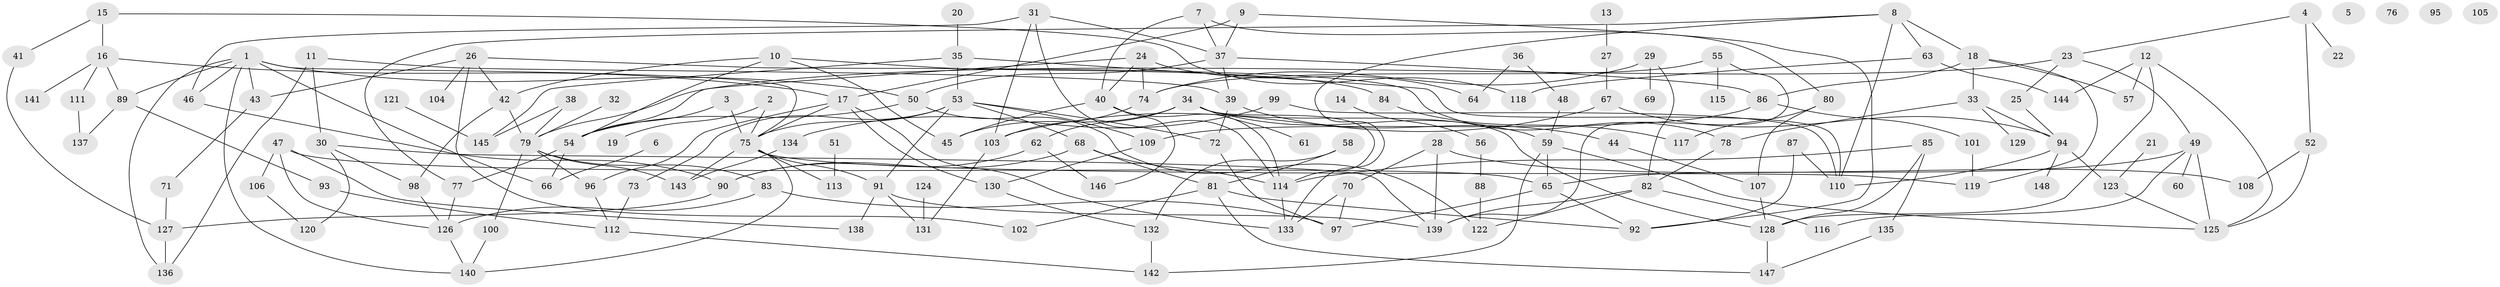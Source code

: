 // Generated by graph-tools (version 1.1) at 2025/33/03/09/25 02:33:38]
// undirected, 148 vertices, 226 edges
graph export_dot {
graph [start="1"]
  node [color=gray90,style=filled];
  1;
  2;
  3;
  4;
  5;
  6;
  7;
  8;
  9;
  10;
  11;
  12;
  13;
  14;
  15;
  16;
  17;
  18;
  19;
  20;
  21;
  22;
  23;
  24;
  25;
  26;
  27;
  28;
  29;
  30;
  31;
  32;
  33;
  34;
  35;
  36;
  37;
  38;
  39;
  40;
  41;
  42;
  43;
  44;
  45;
  46;
  47;
  48;
  49;
  50;
  51;
  52;
  53;
  54;
  55;
  56;
  57;
  58;
  59;
  60;
  61;
  62;
  63;
  64;
  65;
  66;
  67;
  68;
  69;
  70;
  71;
  72;
  73;
  74;
  75;
  76;
  77;
  78;
  79;
  80;
  81;
  82;
  83;
  84;
  85;
  86;
  87;
  88;
  89;
  90;
  91;
  92;
  93;
  94;
  95;
  96;
  97;
  98;
  99;
  100;
  101;
  102;
  103;
  104;
  105;
  106;
  107;
  108;
  109;
  110;
  111;
  112;
  113;
  114;
  115;
  116;
  117;
  118;
  119;
  120;
  121;
  122;
  123;
  124;
  125;
  126;
  127;
  128;
  129;
  130;
  131;
  132;
  133;
  134;
  135;
  136;
  137;
  138;
  139;
  140;
  141;
  142;
  143;
  144;
  145;
  146;
  147;
  148;
  1 -- 43;
  1 -- 46;
  1 -- 50;
  1 -- 66;
  1 -- 75;
  1 -- 89;
  1 -- 136;
  1 -- 140;
  2 -- 19;
  2 -- 75;
  3 -- 54;
  3 -- 75;
  4 -- 22;
  4 -- 23;
  4 -- 52;
  6 -- 66;
  7 -- 37;
  7 -- 40;
  7 -- 80;
  8 -- 18;
  8 -- 63;
  8 -- 77;
  8 -- 110;
  8 -- 133;
  9 -- 17;
  9 -- 37;
  9 -- 92;
  10 -- 42;
  10 -- 45;
  10 -- 54;
  10 -- 84;
  11 -- 30;
  11 -- 39;
  11 -- 136;
  12 -- 57;
  12 -- 125;
  12 -- 128;
  12 -- 144;
  13 -- 27;
  14 -- 56;
  15 -- 16;
  15 -- 41;
  15 -- 118;
  16 -- 17;
  16 -- 89;
  16 -- 111;
  16 -- 141;
  17 -- 75;
  17 -- 96;
  17 -- 130;
  17 -- 133;
  18 -- 33;
  18 -- 57;
  18 -- 86;
  18 -- 119;
  20 -- 35;
  21 -- 123;
  23 -- 25;
  23 -- 49;
  23 -- 79;
  24 -- 40;
  24 -- 54;
  24 -- 64;
  24 -- 74;
  25 -- 94;
  26 -- 42;
  26 -- 43;
  26 -- 78;
  26 -- 102;
  26 -- 104;
  27 -- 67;
  28 -- 70;
  28 -- 108;
  28 -- 139;
  29 -- 69;
  29 -- 74;
  29 -- 82;
  30 -- 98;
  30 -- 120;
  30 -- 139;
  31 -- 37;
  31 -- 46;
  31 -- 103;
  31 -- 114;
  32 -- 79;
  33 -- 78;
  33 -- 94;
  33 -- 129;
  34 -- 45;
  34 -- 59;
  34 -- 61;
  34 -- 62;
  34 -- 114;
  34 -- 128;
  35 -- 53;
  35 -- 110;
  35 -- 145;
  36 -- 48;
  36 -- 64;
  37 -- 39;
  37 -- 50;
  37 -- 86;
  38 -- 79;
  38 -- 145;
  39 -- 44;
  39 -- 72;
  40 -- 45;
  40 -- 114;
  40 -- 146;
  41 -- 127;
  42 -- 79;
  42 -- 98;
  43 -- 71;
  44 -- 107;
  46 -- 90;
  47 -- 65;
  47 -- 106;
  47 -- 126;
  47 -- 138;
  48 -- 59;
  49 -- 60;
  49 -- 65;
  49 -- 116;
  49 -- 125;
  50 -- 54;
  50 -- 122;
  51 -- 113;
  52 -- 108;
  52 -- 125;
  53 -- 68;
  53 -- 72;
  53 -- 73;
  53 -- 75;
  53 -- 91;
  53 -- 109;
  54 -- 66;
  54 -- 77;
  55 -- 74;
  55 -- 115;
  55 -- 139;
  56 -- 88;
  58 -- 81;
  58 -- 132;
  59 -- 65;
  59 -- 125;
  59 -- 142;
  62 -- 90;
  62 -- 146;
  63 -- 118;
  63 -- 144;
  65 -- 92;
  65 -- 97;
  67 -- 94;
  67 -- 103;
  68 -- 81;
  68 -- 90;
  68 -- 114;
  70 -- 97;
  70 -- 133;
  71 -- 127;
  72 -- 97;
  73 -- 112;
  74 -- 103;
  75 -- 91;
  75 -- 113;
  75 -- 119;
  75 -- 140;
  75 -- 143;
  77 -- 126;
  78 -- 82;
  79 -- 83;
  79 -- 96;
  79 -- 100;
  79 -- 143;
  80 -- 107;
  80 -- 117;
  81 -- 92;
  81 -- 102;
  81 -- 147;
  82 -- 116;
  82 -- 122;
  82 -- 139;
  83 -- 97;
  83 -- 126;
  84 -- 117;
  85 -- 114;
  85 -- 128;
  85 -- 135;
  86 -- 101;
  86 -- 109;
  87 -- 92;
  87 -- 110;
  88 -- 122;
  89 -- 93;
  89 -- 137;
  90 -- 127;
  91 -- 131;
  91 -- 138;
  91 -- 139;
  93 -- 112;
  94 -- 110;
  94 -- 123;
  94 -- 148;
  96 -- 112;
  98 -- 126;
  99 -- 110;
  99 -- 134;
  100 -- 140;
  101 -- 119;
  103 -- 131;
  106 -- 120;
  107 -- 128;
  109 -- 130;
  111 -- 137;
  112 -- 142;
  114 -- 133;
  121 -- 145;
  123 -- 125;
  124 -- 131;
  126 -- 140;
  127 -- 136;
  128 -- 147;
  130 -- 132;
  132 -- 142;
  134 -- 143;
  135 -- 147;
}
